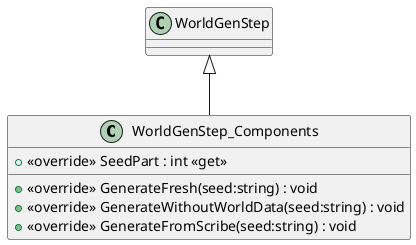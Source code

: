 @startuml
class WorldGenStep_Components {
    + <<override>> SeedPart : int <<get>>
    + <<override>> GenerateFresh(seed:string) : void
    + <<override>> GenerateWithoutWorldData(seed:string) : void
    + <<override>> GenerateFromScribe(seed:string) : void
}
WorldGenStep <|-- WorldGenStep_Components
@enduml
